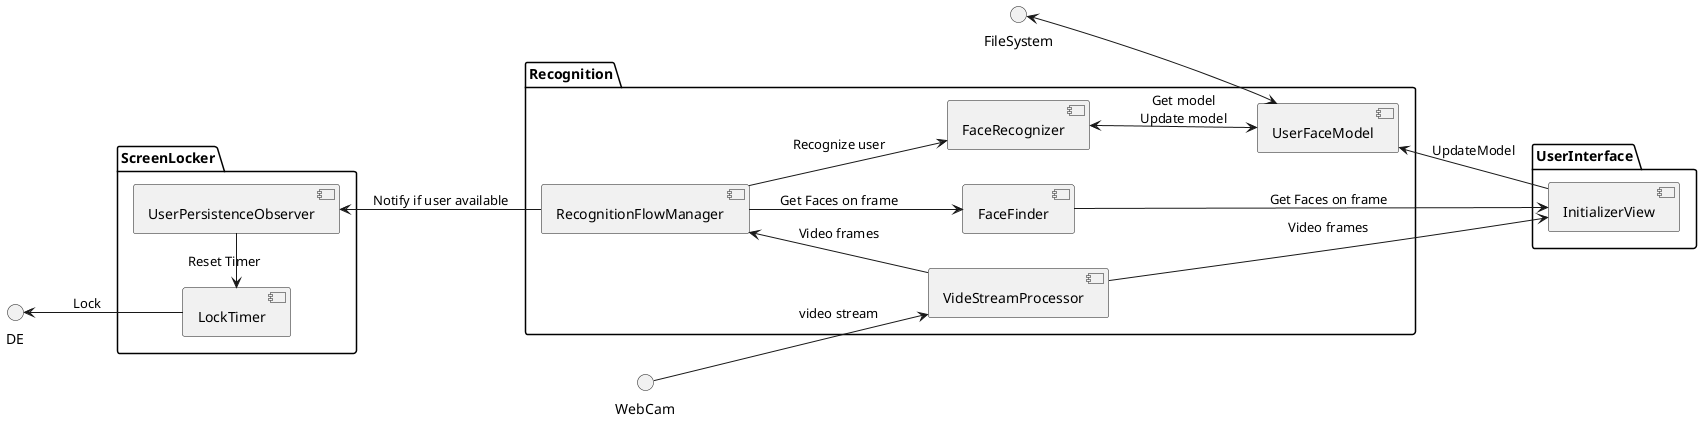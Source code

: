 @startuml
left to right direction
interface FileSystem
interface DE
interface WebCam

package "Recognition" {
  [VideStreamProcessor] 
  [FaceFinder] 
  [UserFaceModel]
  [FaceRecognizer]
  [RecognitionFlowManager]
}
 
package "ScreenLocker" {
  [LockTimer]
  [UserPersistenceObserver]
}

package "UserInterface" {
  [InitializerView]
}

DE <-- LockTimer : Lock
LockTimer <- UserPersistenceObserver : Reset Timer

UserPersistenceObserver <-- RecognitionFlowManager : Notify if user available

RecognitionFlowManager <-- VideStreamProcessor : Video frames
RecognitionFlowManager --> FaceFinder : Get Faces on frame
RecognitionFlowManager --> FaceRecognizer : Recognize user

FaceRecognizer <--> UserFaceModel : Get model\nUpdate model
FileSystem <--> UserFaceModel 

WebCam --> VideStreamProcessor : video stream

VideStreamProcessor --> InitializerView   : Video frames
FaceFinder --> InitializerView  : Get Faces on frame
UserFaceModel <-- InitializerView  : UpdateModel
@enduml



